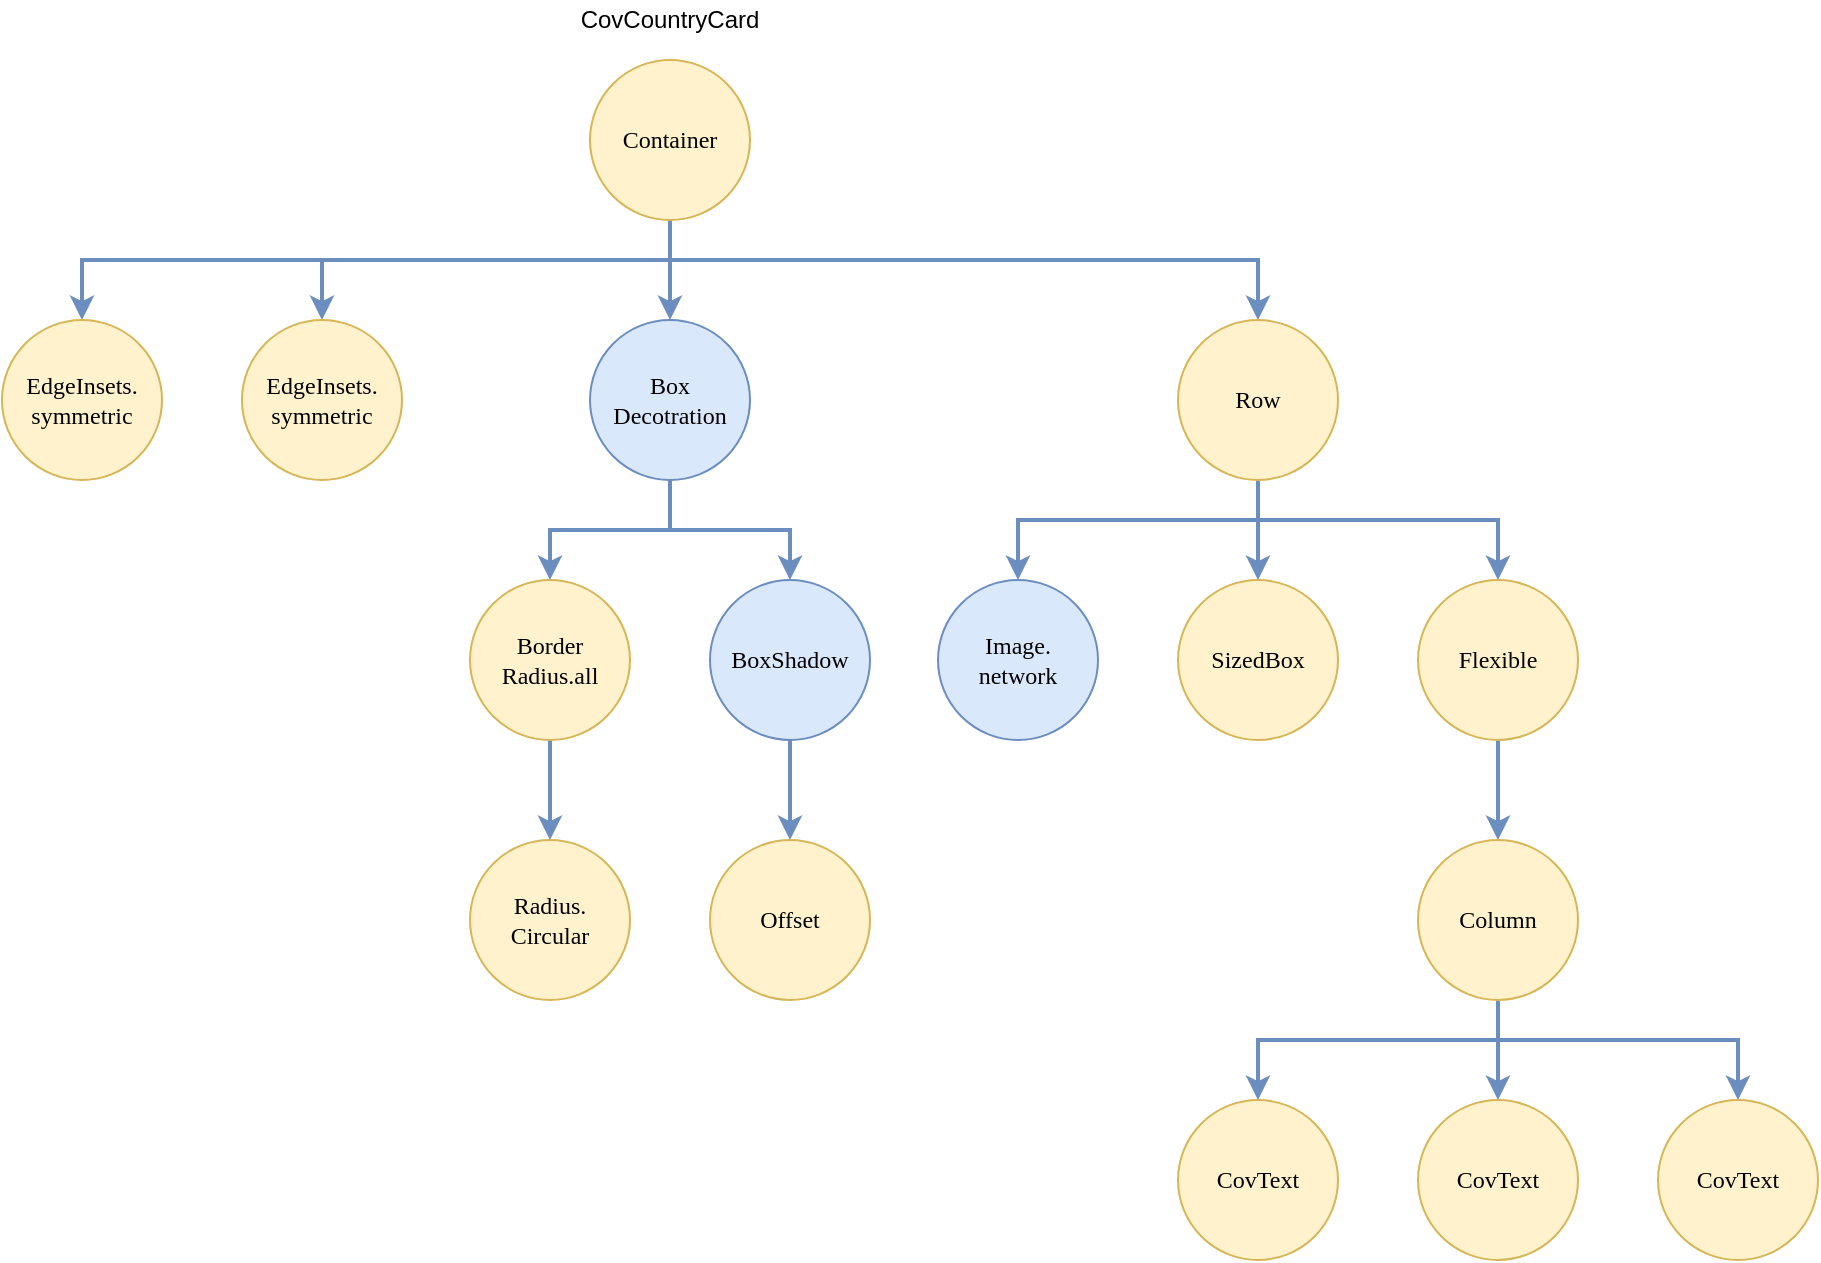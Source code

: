 <mxfile version="13.7.3" type="device"><diagram id="-dIq2YRZCynQze2j9Us6" name="Page-1"><mxGraphModel dx="1044" dy="733" grid="1" gridSize="10" guides="1" tooltips="1" connect="1" arrows="1" fold="1" page="1" pageScale="1" pageWidth="850" pageHeight="1100" math="0" shadow="0"><root><mxCell id="0"/><mxCell id="1" parent="0"/><mxCell id="wK7D7FLVZ4deX7r6S5-_-30" value="" style="edgeStyle=orthogonalEdgeStyle;rounded=0;orthogonalLoop=1;jettySize=auto;html=1;fillColor=#dae8fc;strokeColor=#6c8ebf;strokeWidth=2;" edge="1" parent="1" source="wK7D7FLVZ4deX7r6S5-_-2" target="wK7D7FLVZ4deX7r6S5-_-29"><mxGeometry relative="1" as="geometry"><Array as="points"><mxPoint x="344" y="150"/><mxPoint x="50" y="150"/></Array></mxGeometry></mxCell><mxCell id="wK7D7FLVZ4deX7r6S5-_-32" style="edgeStyle=orthogonalEdgeStyle;rounded=0;orthogonalLoop=1;jettySize=auto;html=1;fillColor=#dae8fc;strokeColor=#6c8ebf;strokeWidth=2;" edge="1" parent="1" source="wK7D7FLVZ4deX7r6S5-_-2" target="wK7D7FLVZ4deX7r6S5-_-31"><mxGeometry relative="1" as="geometry"><Array as="points"><mxPoint x="344" y="150"/><mxPoint x="170" y="150"/></Array></mxGeometry></mxCell><mxCell id="wK7D7FLVZ4deX7r6S5-_-34" style="edgeStyle=orthogonalEdgeStyle;rounded=0;orthogonalLoop=1;jettySize=auto;html=1;fillColor=#dae8fc;strokeColor=#6c8ebf;strokeWidth=2;" edge="1" parent="1" source="wK7D7FLVZ4deX7r6S5-_-2" target="wK7D7FLVZ4deX7r6S5-_-33"><mxGeometry relative="1" as="geometry"/></mxCell><mxCell id="wK7D7FLVZ4deX7r6S5-_-46" value="" style="edgeStyle=orthogonalEdgeStyle;rounded=0;orthogonalLoop=1;jettySize=auto;html=1;fillColor=#dae8fc;strokeColor=#6c8ebf;strokeWidth=2;" edge="1" parent="1" source="wK7D7FLVZ4deX7r6S5-_-2" target="wK7D7FLVZ4deX7r6S5-_-45"><mxGeometry relative="1" as="geometry"><Array as="points"><mxPoint x="344" y="150"/><mxPoint x="638" y="150"/></Array></mxGeometry></mxCell><mxCell id="wK7D7FLVZ4deX7r6S5-_-2" value="Container" style="ellipse;whiteSpace=wrap;html=1;aspect=fixed;fontFamily=Verdana;fillColor=#fff2cc;strokeColor=#d6b656;" vertex="1" parent="1"><mxGeometry x="304" y="50" width="80" height="80" as="geometry"/></mxCell><mxCell id="wK7D7FLVZ4deX7r6S5-_-28" value="CovCountryCard" style="text;html=1;strokeColor=none;fillColor=none;align=center;verticalAlign=middle;whiteSpace=wrap;rounded=0;" vertex="1" parent="1"><mxGeometry x="324" y="20" width="40" height="20" as="geometry"/></mxCell><mxCell id="wK7D7FLVZ4deX7r6S5-_-29" value="EdgeInsets.&lt;br&gt;symmetric" style="ellipse;whiteSpace=wrap;html=1;aspect=fixed;fontFamily=Verdana;fillColor=#fff2cc;strokeColor=#d6b656;" vertex="1" parent="1"><mxGeometry x="10" y="180" width="80" height="80" as="geometry"/></mxCell><mxCell id="wK7D7FLVZ4deX7r6S5-_-31" value="EdgeInsets.&lt;br&gt;symmetric" style="ellipse;whiteSpace=wrap;html=1;aspect=fixed;fontFamily=Verdana;fillColor=#fff2cc;strokeColor=#d6b656;" vertex="1" parent="1"><mxGeometry x="130" y="180" width="80" height="80" as="geometry"/></mxCell><mxCell id="wK7D7FLVZ4deX7r6S5-_-37" value="" style="edgeStyle=orthogonalEdgeStyle;rounded=0;orthogonalLoop=1;jettySize=auto;html=1;fillColor=#dae8fc;strokeColor=#6c8ebf;strokeWidth=2;" edge="1" parent="1" source="wK7D7FLVZ4deX7r6S5-_-33" target="wK7D7FLVZ4deX7r6S5-_-35"><mxGeometry relative="1" as="geometry"/></mxCell><mxCell id="wK7D7FLVZ4deX7r6S5-_-41" value="" style="edgeStyle=orthogonalEdgeStyle;rounded=0;orthogonalLoop=1;jettySize=auto;html=1;fillColor=#dae8fc;strokeColor=#6c8ebf;strokeWidth=2;" edge="1" parent="1" source="wK7D7FLVZ4deX7r6S5-_-33" target="wK7D7FLVZ4deX7r6S5-_-40"><mxGeometry relative="1" as="geometry"/></mxCell><mxCell id="wK7D7FLVZ4deX7r6S5-_-33" value="Box&lt;br&gt;Decotration" style="ellipse;whiteSpace=wrap;html=1;aspect=fixed;fontFamily=Verdana;fillColor=#dae8fc;strokeColor=#6c8ebf;" vertex="1" parent="1"><mxGeometry x="304" y="180" width="80" height="80" as="geometry"/></mxCell><mxCell id="wK7D7FLVZ4deX7r6S5-_-38" value="" style="edgeStyle=orthogonalEdgeStyle;rounded=0;orthogonalLoop=1;jettySize=auto;html=1;fillColor=#dae8fc;strokeColor=#6c8ebf;strokeWidth=2;" edge="1" parent="1" source="wK7D7FLVZ4deX7r6S5-_-35" target="wK7D7FLVZ4deX7r6S5-_-36"><mxGeometry relative="1" as="geometry"/></mxCell><mxCell id="wK7D7FLVZ4deX7r6S5-_-35" value="Border&lt;br&gt;Radius.all" style="ellipse;whiteSpace=wrap;html=1;aspect=fixed;fontFamily=Verdana;fillColor=#fff2cc;strokeColor=#d6b656;" vertex="1" parent="1"><mxGeometry x="244" y="310" width="80" height="80" as="geometry"/></mxCell><mxCell id="wK7D7FLVZ4deX7r6S5-_-36" value="Radius.&lt;br&gt;Circular" style="ellipse;whiteSpace=wrap;html=1;aspect=fixed;fontFamily=Verdana;fillColor=#fff2cc;strokeColor=#d6b656;" vertex="1" parent="1"><mxGeometry x="244" y="440" width="80" height="80" as="geometry"/></mxCell><mxCell id="wK7D7FLVZ4deX7r6S5-_-44" value="" style="edgeStyle=orthogonalEdgeStyle;rounded=0;orthogonalLoop=1;jettySize=auto;html=1;fillColor=#dae8fc;strokeColor=#6c8ebf;strokeWidth=2;" edge="1" parent="1" source="wK7D7FLVZ4deX7r6S5-_-40" target="wK7D7FLVZ4deX7r6S5-_-43"><mxGeometry relative="1" as="geometry"/></mxCell><mxCell id="wK7D7FLVZ4deX7r6S5-_-40" value="BoxShadow" style="ellipse;whiteSpace=wrap;html=1;aspect=fixed;fontFamily=Verdana;fillColor=#dae8fc;strokeColor=#6c8ebf;" vertex="1" parent="1"><mxGeometry x="364" y="310" width="80" height="80" as="geometry"/></mxCell><mxCell id="wK7D7FLVZ4deX7r6S5-_-43" value="Offset" style="ellipse;whiteSpace=wrap;html=1;aspect=fixed;fontFamily=Verdana;fillColor=#fff2cc;strokeColor=#d6b656;" vertex="1" parent="1"><mxGeometry x="364" y="440" width="80" height="80" as="geometry"/></mxCell><mxCell id="wK7D7FLVZ4deX7r6S5-_-48" value="" style="edgeStyle=orthogonalEdgeStyle;rounded=0;orthogonalLoop=1;jettySize=auto;html=1;fillColor=#dae8fc;strokeColor=#6c8ebf;strokeWidth=2;" edge="1" parent="1" source="wK7D7FLVZ4deX7r6S5-_-45" target="wK7D7FLVZ4deX7r6S5-_-47"><mxGeometry relative="1" as="geometry"><Array as="points"><mxPoint x="638" y="280"/><mxPoint x="518" y="280"/></Array></mxGeometry></mxCell><mxCell id="wK7D7FLVZ4deX7r6S5-_-50" value="" style="edgeStyle=orthogonalEdgeStyle;rounded=0;orthogonalLoop=1;jettySize=auto;html=1;fillColor=#dae8fc;strokeColor=#6c8ebf;strokeWidth=2;" edge="1" parent="1" source="wK7D7FLVZ4deX7r6S5-_-45" target="wK7D7FLVZ4deX7r6S5-_-49"><mxGeometry relative="1" as="geometry"/></mxCell><mxCell id="wK7D7FLVZ4deX7r6S5-_-53" style="edgeStyle=orthogonalEdgeStyle;rounded=0;orthogonalLoop=1;jettySize=auto;html=1;fillColor=#dae8fc;strokeColor=#6c8ebf;strokeWidth=2;" edge="1" parent="1" source="wK7D7FLVZ4deX7r6S5-_-45" target="wK7D7FLVZ4deX7r6S5-_-52"><mxGeometry relative="1" as="geometry"><Array as="points"><mxPoint x="638" y="280"/><mxPoint x="758" y="280"/></Array></mxGeometry></mxCell><mxCell id="wK7D7FLVZ4deX7r6S5-_-45" value="Row" style="ellipse;whiteSpace=wrap;html=1;aspect=fixed;fontFamily=Verdana;fillColor=#fff2cc;strokeColor=#d6b656;" vertex="1" parent="1"><mxGeometry x="598" y="180" width="80" height="80" as="geometry"/></mxCell><mxCell id="wK7D7FLVZ4deX7r6S5-_-47" value="Image.&lt;br&gt;network" style="ellipse;whiteSpace=wrap;html=1;aspect=fixed;fontFamily=Verdana;fillColor=#dae8fc;strokeColor=#6c8ebf;" vertex="1" parent="1"><mxGeometry x="478" y="310" width="80" height="80" as="geometry"/></mxCell><mxCell id="wK7D7FLVZ4deX7r6S5-_-49" value="SizedBox" style="ellipse;whiteSpace=wrap;html=1;aspect=fixed;fontFamily=Verdana;fillColor=#fff2cc;strokeColor=#d6b656;" vertex="1" parent="1"><mxGeometry x="598" y="310" width="80" height="80" as="geometry"/></mxCell><mxCell id="wK7D7FLVZ4deX7r6S5-_-55" value="" style="edgeStyle=orthogonalEdgeStyle;rounded=0;orthogonalLoop=1;jettySize=auto;html=1;fillColor=#dae8fc;strokeColor=#6c8ebf;strokeWidth=2;" edge="1" parent="1" source="wK7D7FLVZ4deX7r6S5-_-52" target="wK7D7FLVZ4deX7r6S5-_-54"><mxGeometry relative="1" as="geometry"/></mxCell><mxCell id="wK7D7FLVZ4deX7r6S5-_-52" value="Flexible" style="ellipse;whiteSpace=wrap;html=1;aspect=fixed;fontFamily=Verdana;fillColor=#fff2cc;strokeColor=#d6b656;" vertex="1" parent="1"><mxGeometry x="718" y="310" width="80" height="80" as="geometry"/></mxCell><mxCell id="wK7D7FLVZ4deX7r6S5-_-57" value="" style="edgeStyle=orthogonalEdgeStyle;rounded=0;orthogonalLoop=1;jettySize=auto;html=1;fillColor=#dae8fc;strokeColor=#6c8ebf;strokeWidth=2;" edge="1" parent="1" source="wK7D7FLVZ4deX7r6S5-_-54" target="wK7D7FLVZ4deX7r6S5-_-56"><mxGeometry relative="1" as="geometry"><Array as="points"><mxPoint x="758" y="540"/><mxPoint x="638" y="540"/></Array></mxGeometry></mxCell><mxCell id="wK7D7FLVZ4deX7r6S5-_-60" style="edgeStyle=orthogonalEdgeStyle;rounded=0;orthogonalLoop=1;jettySize=auto;html=1;fillColor=#dae8fc;strokeColor=#6c8ebf;strokeWidth=2;" edge="1" parent="1" source="wK7D7FLVZ4deX7r6S5-_-54" target="wK7D7FLVZ4deX7r6S5-_-58"><mxGeometry relative="1" as="geometry"/></mxCell><mxCell id="wK7D7FLVZ4deX7r6S5-_-61" style="edgeStyle=orthogonalEdgeStyle;rounded=0;orthogonalLoop=1;jettySize=auto;html=1;fillColor=#dae8fc;strokeColor=#6c8ebf;strokeWidth=2;" edge="1" parent="1" source="wK7D7FLVZ4deX7r6S5-_-54" target="wK7D7FLVZ4deX7r6S5-_-59"><mxGeometry relative="1" as="geometry"><Array as="points"><mxPoint x="758" y="540"/><mxPoint x="878" y="540"/></Array></mxGeometry></mxCell><mxCell id="wK7D7FLVZ4deX7r6S5-_-54" value="Column" style="ellipse;whiteSpace=wrap;html=1;aspect=fixed;fontFamily=Verdana;fillColor=#fff2cc;strokeColor=#d6b656;" vertex="1" parent="1"><mxGeometry x="718" y="440" width="80" height="80" as="geometry"/></mxCell><mxCell id="wK7D7FLVZ4deX7r6S5-_-56" value="CovText" style="ellipse;whiteSpace=wrap;html=1;aspect=fixed;fontFamily=Verdana;fillColor=#fff2cc;strokeColor=#d6b656;" vertex="1" parent="1"><mxGeometry x="598" y="570" width="80" height="80" as="geometry"/></mxCell><mxCell id="wK7D7FLVZ4deX7r6S5-_-58" value="CovText" style="ellipse;whiteSpace=wrap;html=1;aspect=fixed;fontFamily=Verdana;fillColor=#fff2cc;strokeColor=#d6b656;" vertex="1" parent="1"><mxGeometry x="718" y="570" width="80" height="80" as="geometry"/></mxCell><mxCell id="wK7D7FLVZ4deX7r6S5-_-59" value="CovText" style="ellipse;whiteSpace=wrap;html=1;aspect=fixed;fontFamily=Verdana;fillColor=#fff2cc;strokeColor=#d6b656;" vertex="1" parent="1"><mxGeometry x="838" y="570" width="80" height="80" as="geometry"/></mxCell></root></mxGraphModel></diagram></mxfile>